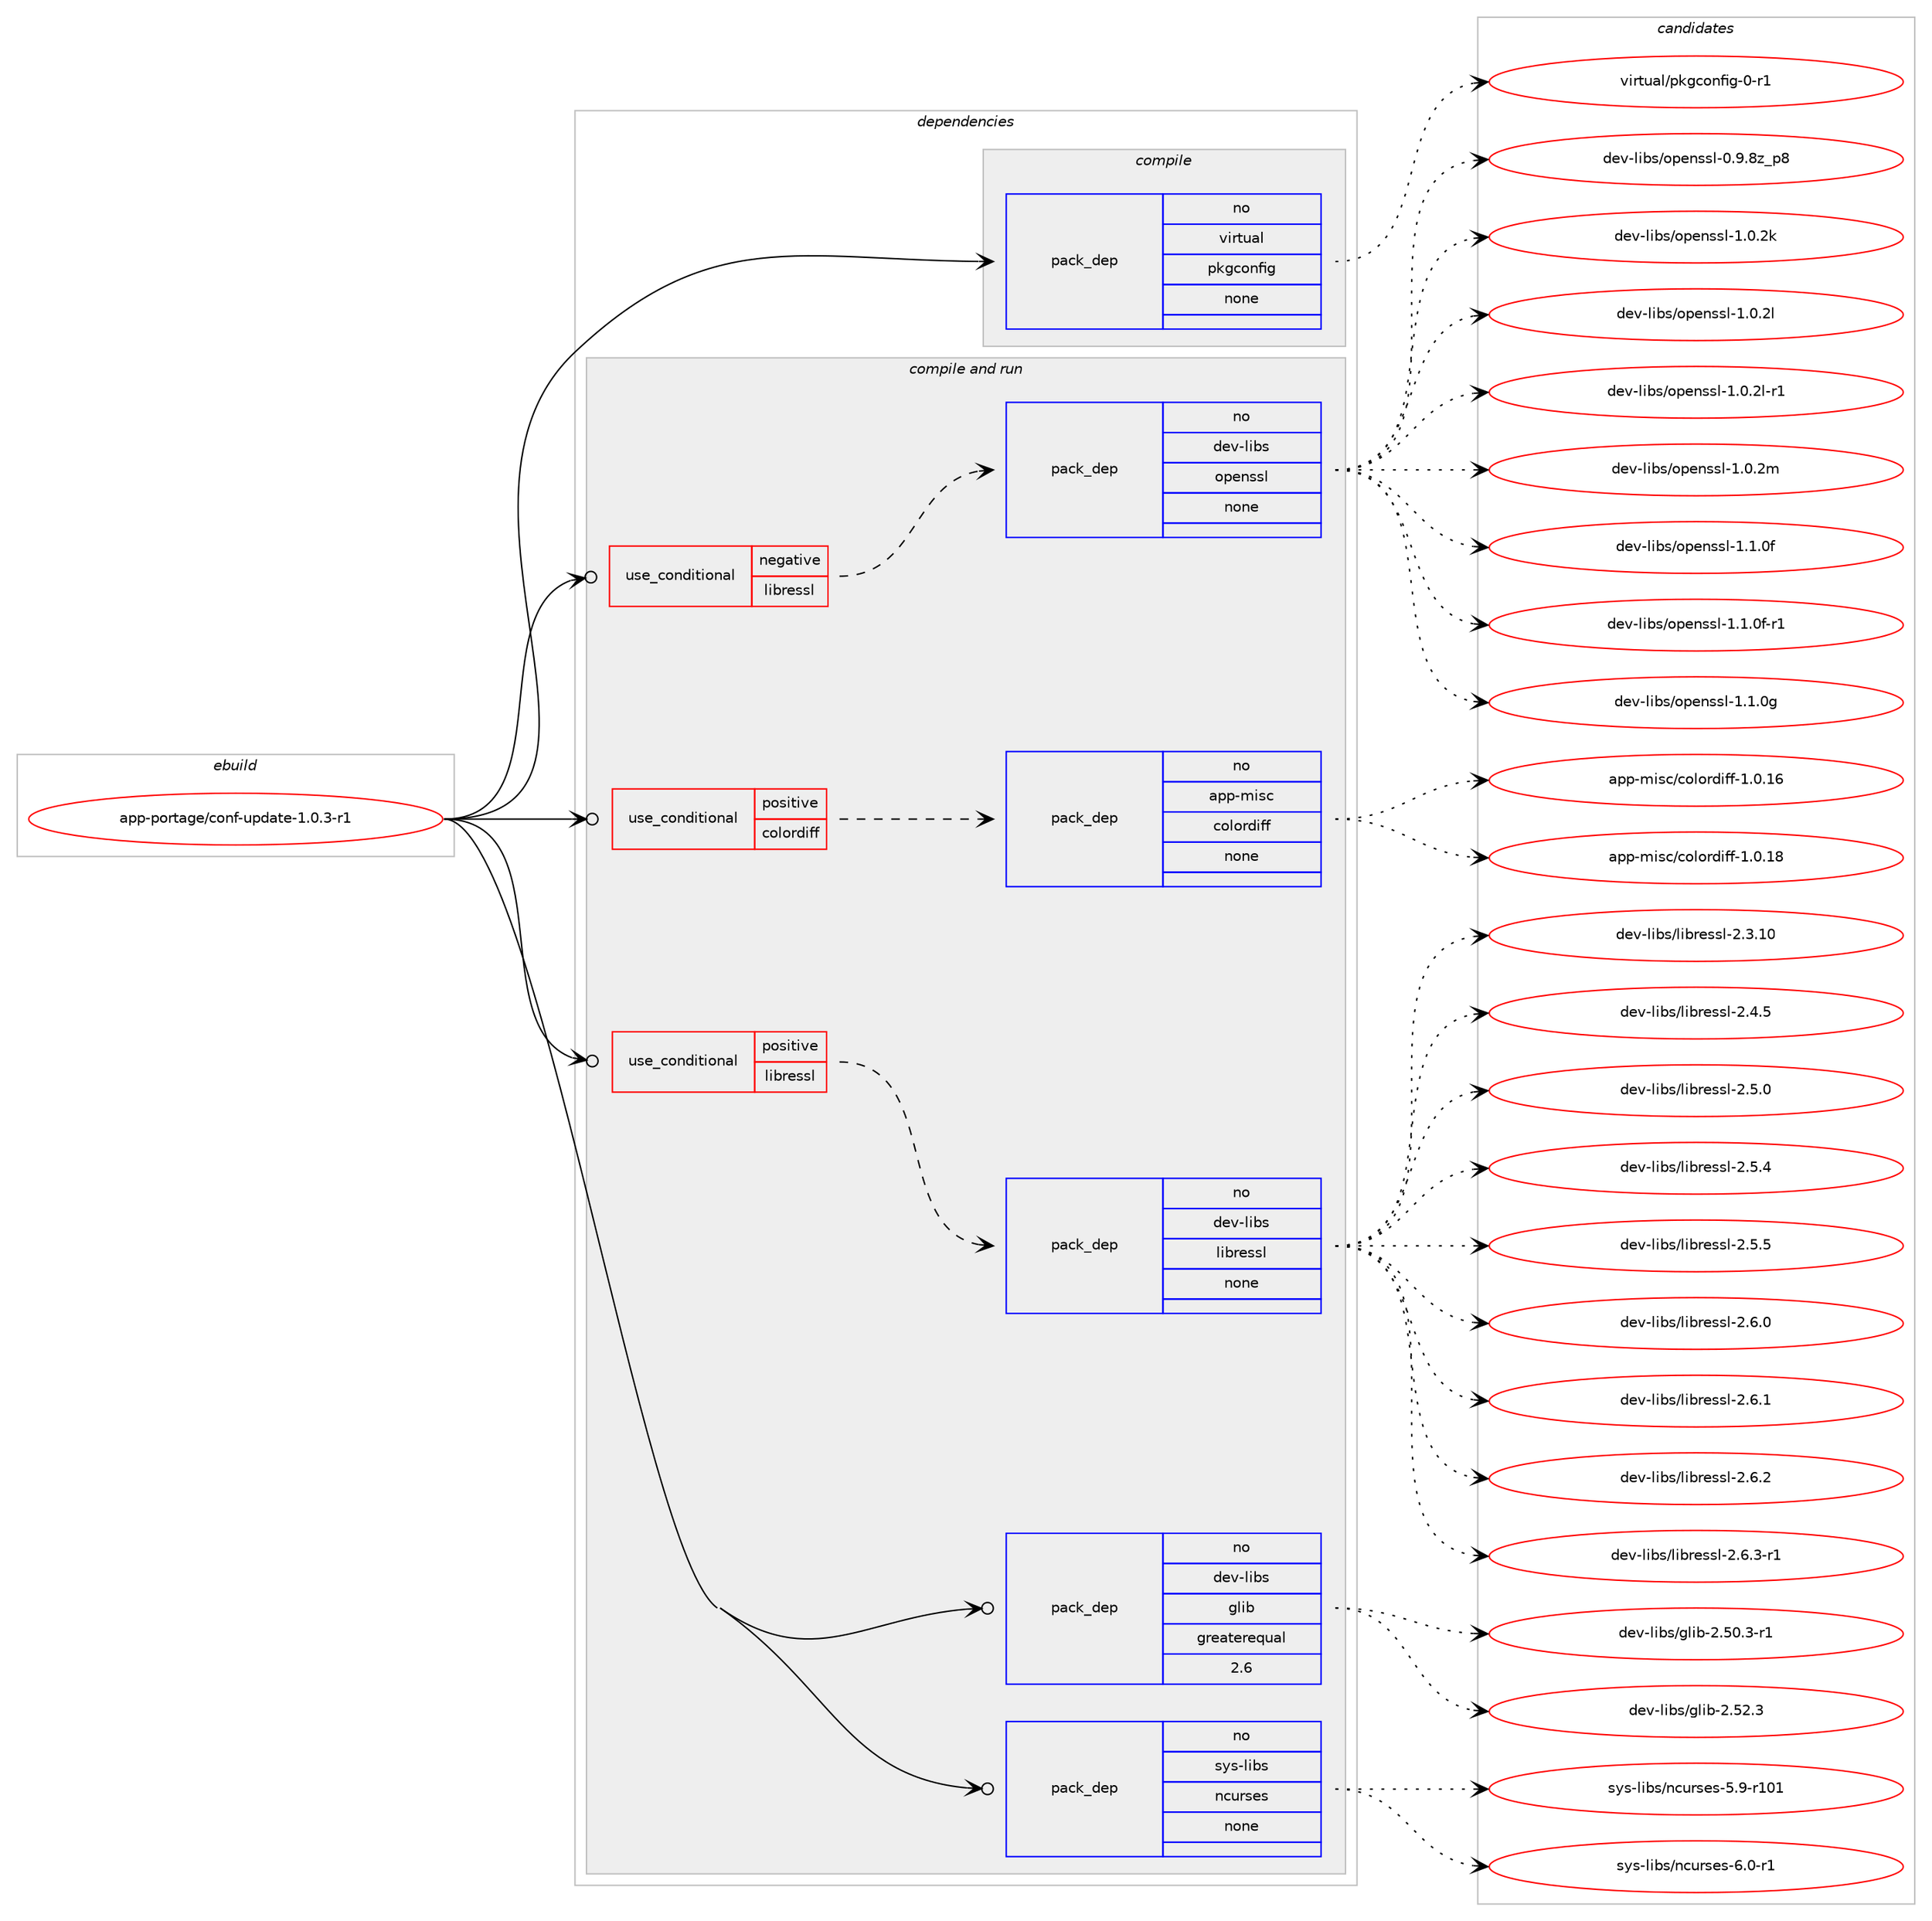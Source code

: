 digraph prolog {

# *************
# Graph options
# *************

newrank=true;
concentrate=true;
compound=true;
graph [rankdir=LR,fontname=Helvetica,fontsize=10,ranksep=1.5];#, ranksep=2.5, nodesep=0.2];
edge  [arrowhead=vee];
node  [fontname=Helvetica,fontsize=10];

# **********
# The ebuild
# **********

subgraph cluster_leftcol {
color=gray;
rank=same;
label=<<i>ebuild</i>>;
id [label="app-portage/conf-update-1.0.3-r1", color=red, width=4, href="../app-portage/conf-update-1.0.3-r1.svg"];
}

# ****************
# The dependencies
# ****************

subgraph cluster_midcol {
color=gray;
label=<<i>dependencies</i>>;
subgraph cluster_compile {
fillcolor="#eeeeee";
style=filled;
label=<<i>compile</i>>;
subgraph pack38519 {
dependency53274 [label=<<TABLE BORDER="0" CELLBORDER="1" CELLSPACING="0" CELLPADDING="4" WIDTH="220"><TR><TD ROWSPAN="6" CELLPADDING="30">pack_dep</TD></TR><TR><TD WIDTH="110">no</TD></TR><TR><TD>virtual</TD></TR><TR><TD>pkgconfig</TD></TR><TR><TD>none</TD></TR><TR><TD></TD></TR></TABLE>>, shape=none, color=blue];
}
id:e -> dependency53274:w [weight=20,style="solid",arrowhead="vee"];
}
subgraph cluster_compileandrun {
fillcolor="#eeeeee";
style=filled;
label=<<i>compile and run</i>>;
subgraph cond13801 {
dependency53275 [label=<<TABLE BORDER="0" CELLBORDER="1" CELLSPACING="0" CELLPADDING="4"><TR><TD ROWSPAN="3" CELLPADDING="10">use_conditional</TD></TR><TR><TD>negative</TD></TR><TR><TD>libressl</TD></TR></TABLE>>, shape=none, color=red];
subgraph pack38520 {
dependency53276 [label=<<TABLE BORDER="0" CELLBORDER="1" CELLSPACING="0" CELLPADDING="4" WIDTH="220"><TR><TD ROWSPAN="6" CELLPADDING="30">pack_dep</TD></TR><TR><TD WIDTH="110">no</TD></TR><TR><TD>dev-libs</TD></TR><TR><TD>openssl</TD></TR><TR><TD>none</TD></TR><TR><TD></TD></TR></TABLE>>, shape=none, color=blue];
}
dependency53275:e -> dependency53276:w [weight=20,style="dashed",arrowhead="vee"];
}
id:e -> dependency53275:w [weight=20,style="solid",arrowhead="odotvee"];
subgraph cond13802 {
dependency53277 [label=<<TABLE BORDER="0" CELLBORDER="1" CELLSPACING="0" CELLPADDING="4"><TR><TD ROWSPAN="3" CELLPADDING="10">use_conditional</TD></TR><TR><TD>positive</TD></TR><TR><TD>colordiff</TD></TR></TABLE>>, shape=none, color=red];
subgraph pack38521 {
dependency53278 [label=<<TABLE BORDER="0" CELLBORDER="1" CELLSPACING="0" CELLPADDING="4" WIDTH="220"><TR><TD ROWSPAN="6" CELLPADDING="30">pack_dep</TD></TR><TR><TD WIDTH="110">no</TD></TR><TR><TD>app-misc</TD></TR><TR><TD>colordiff</TD></TR><TR><TD>none</TD></TR><TR><TD></TD></TR></TABLE>>, shape=none, color=blue];
}
dependency53277:e -> dependency53278:w [weight=20,style="dashed",arrowhead="vee"];
}
id:e -> dependency53277:w [weight=20,style="solid",arrowhead="odotvee"];
subgraph cond13803 {
dependency53279 [label=<<TABLE BORDER="0" CELLBORDER="1" CELLSPACING="0" CELLPADDING="4"><TR><TD ROWSPAN="3" CELLPADDING="10">use_conditional</TD></TR><TR><TD>positive</TD></TR><TR><TD>libressl</TD></TR></TABLE>>, shape=none, color=red];
subgraph pack38522 {
dependency53280 [label=<<TABLE BORDER="0" CELLBORDER="1" CELLSPACING="0" CELLPADDING="4" WIDTH="220"><TR><TD ROWSPAN="6" CELLPADDING="30">pack_dep</TD></TR><TR><TD WIDTH="110">no</TD></TR><TR><TD>dev-libs</TD></TR><TR><TD>libressl</TD></TR><TR><TD>none</TD></TR><TR><TD></TD></TR></TABLE>>, shape=none, color=blue];
}
dependency53279:e -> dependency53280:w [weight=20,style="dashed",arrowhead="vee"];
}
id:e -> dependency53279:w [weight=20,style="solid",arrowhead="odotvee"];
subgraph pack38523 {
dependency53281 [label=<<TABLE BORDER="0" CELLBORDER="1" CELLSPACING="0" CELLPADDING="4" WIDTH="220"><TR><TD ROWSPAN="6" CELLPADDING="30">pack_dep</TD></TR><TR><TD WIDTH="110">no</TD></TR><TR><TD>dev-libs</TD></TR><TR><TD>glib</TD></TR><TR><TD>greaterequal</TD></TR><TR><TD>2.6</TD></TR></TABLE>>, shape=none, color=blue];
}
id:e -> dependency53281:w [weight=20,style="solid",arrowhead="odotvee"];
subgraph pack38524 {
dependency53282 [label=<<TABLE BORDER="0" CELLBORDER="1" CELLSPACING="0" CELLPADDING="4" WIDTH="220"><TR><TD ROWSPAN="6" CELLPADDING="30">pack_dep</TD></TR><TR><TD WIDTH="110">no</TD></TR><TR><TD>sys-libs</TD></TR><TR><TD>ncurses</TD></TR><TR><TD>none</TD></TR><TR><TD></TD></TR></TABLE>>, shape=none, color=blue];
}
id:e -> dependency53282:w [weight=20,style="solid",arrowhead="odotvee"];
}
subgraph cluster_run {
fillcolor="#eeeeee";
style=filled;
label=<<i>run</i>>;
}
}

# **************
# The candidates
# **************

subgraph cluster_choices {
rank=same;
color=gray;
label=<<i>candidates</i>>;

subgraph choice38519 {
color=black;
nodesep=1;
choice11810511411611797108471121071039911111010210510345484511449 [label="virtual/pkgconfig-0-r1", color=red, width=4,href="../virtual/pkgconfig-0-r1.svg"];
dependency53274:e -> choice11810511411611797108471121071039911111010210510345484511449:w [style=dotted,weight="100"];
}
subgraph choice38520 {
color=black;
nodesep=1;
choice1001011184510810598115471111121011101151151084548465746561229511256 [label="dev-libs/openssl-0.9.8z_p8", color=red, width=4,href="../dev-libs/openssl-0.9.8z_p8.svg"];
choice100101118451081059811547111112101110115115108454946484650107 [label="dev-libs/openssl-1.0.2k", color=red, width=4,href="../dev-libs/openssl-1.0.2k.svg"];
choice100101118451081059811547111112101110115115108454946484650108 [label="dev-libs/openssl-1.0.2l", color=red, width=4,href="../dev-libs/openssl-1.0.2l.svg"];
choice1001011184510810598115471111121011101151151084549464846501084511449 [label="dev-libs/openssl-1.0.2l-r1", color=red, width=4,href="../dev-libs/openssl-1.0.2l-r1.svg"];
choice100101118451081059811547111112101110115115108454946484650109 [label="dev-libs/openssl-1.0.2m", color=red, width=4,href="../dev-libs/openssl-1.0.2m.svg"];
choice100101118451081059811547111112101110115115108454946494648102 [label="dev-libs/openssl-1.1.0f", color=red, width=4,href="../dev-libs/openssl-1.1.0f.svg"];
choice1001011184510810598115471111121011101151151084549464946481024511449 [label="dev-libs/openssl-1.1.0f-r1", color=red, width=4,href="../dev-libs/openssl-1.1.0f-r1.svg"];
choice100101118451081059811547111112101110115115108454946494648103 [label="dev-libs/openssl-1.1.0g", color=red, width=4,href="../dev-libs/openssl-1.1.0g.svg"];
dependency53276:e -> choice1001011184510810598115471111121011101151151084548465746561229511256:w [style=dotted,weight="100"];
dependency53276:e -> choice100101118451081059811547111112101110115115108454946484650107:w [style=dotted,weight="100"];
dependency53276:e -> choice100101118451081059811547111112101110115115108454946484650108:w [style=dotted,weight="100"];
dependency53276:e -> choice1001011184510810598115471111121011101151151084549464846501084511449:w [style=dotted,weight="100"];
dependency53276:e -> choice100101118451081059811547111112101110115115108454946484650109:w [style=dotted,weight="100"];
dependency53276:e -> choice100101118451081059811547111112101110115115108454946494648102:w [style=dotted,weight="100"];
dependency53276:e -> choice1001011184510810598115471111121011101151151084549464946481024511449:w [style=dotted,weight="100"];
dependency53276:e -> choice100101118451081059811547111112101110115115108454946494648103:w [style=dotted,weight="100"];
}
subgraph choice38521 {
color=black;
nodesep=1;
choice971121124510910511599479911110811111410010510210245494648464954 [label="app-misc/colordiff-1.0.16", color=red, width=4,href="../app-misc/colordiff-1.0.16.svg"];
choice971121124510910511599479911110811111410010510210245494648464956 [label="app-misc/colordiff-1.0.18", color=red, width=4,href="../app-misc/colordiff-1.0.18.svg"];
dependency53278:e -> choice971121124510910511599479911110811111410010510210245494648464954:w [style=dotted,weight="100"];
dependency53278:e -> choice971121124510910511599479911110811111410010510210245494648464956:w [style=dotted,weight="100"];
}
subgraph choice38522 {
color=black;
nodesep=1;
choice1001011184510810598115471081059811410111511510845504651464948 [label="dev-libs/libressl-2.3.10", color=red, width=4,href="../dev-libs/libressl-2.3.10.svg"];
choice10010111845108105981154710810598114101115115108455046524653 [label="dev-libs/libressl-2.4.5", color=red, width=4,href="../dev-libs/libressl-2.4.5.svg"];
choice10010111845108105981154710810598114101115115108455046534648 [label="dev-libs/libressl-2.5.0", color=red, width=4,href="../dev-libs/libressl-2.5.0.svg"];
choice10010111845108105981154710810598114101115115108455046534652 [label="dev-libs/libressl-2.5.4", color=red, width=4,href="../dev-libs/libressl-2.5.4.svg"];
choice10010111845108105981154710810598114101115115108455046534653 [label="dev-libs/libressl-2.5.5", color=red, width=4,href="../dev-libs/libressl-2.5.5.svg"];
choice10010111845108105981154710810598114101115115108455046544648 [label="dev-libs/libressl-2.6.0", color=red, width=4,href="../dev-libs/libressl-2.6.0.svg"];
choice10010111845108105981154710810598114101115115108455046544649 [label="dev-libs/libressl-2.6.1", color=red, width=4,href="../dev-libs/libressl-2.6.1.svg"];
choice10010111845108105981154710810598114101115115108455046544650 [label="dev-libs/libressl-2.6.2", color=red, width=4,href="../dev-libs/libressl-2.6.2.svg"];
choice100101118451081059811547108105981141011151151084550465446514511449 [label="dev-libs/libressl-2.6.3-r1", color=red, width=4,href="../dev-libs/libressl-2.6.3-r1.svg"];
dependency53280:e -> choice1001011184510810598115471081059811410111511510845504651464948:w [style=dotted,weight="100"];
dependency53280:e -> choice10010111845108105981154710810598114101115115108455046524653:w [style=dotted,weight="100"];
dependency53280:e -> choice10010111845108105981154710810598114101115115108455046534648:w [style=dotted,weight="100"];
dependency53280:e -> choice10010111845108105981154710810598114101115115108455046534652:w [style=dotted,weight="100"];
dependency53280:e -> choice10010111845108105981154710810598114101115115108455046534653:w [style=dotted,weight="100"];
dependency53280:e -> choice10010111845108105981154710810598114101115115108455046544648:w [style=dotted,weight="100"];
dependency53280:e -> choice10010111845108105981154710810598114101115115108455046544649:w [style=dotted,weight="100"];
dependency53280:e -> choice10010111845108105981154710810598114101115115108455046544650:w [style=dotted,weight="100"];
dependency53280:e -> choice100101118451081059811547108105981141011151151084550465446514511449:w [style=dotted,weight="100"];
}
subgraph choice38523 {
color=black;
nodesep=1;
choice10010111845108105981154710310810598455046534846514511449 [label="dev-libs/glib-2.50.3-r1", color=red, width=4,href="../dev-libs/glib-2.50.3-r1.svg"];
choice1001011184510810598115471031081059845504653504651 [label="dev-libs/glib-2.52.3", color=red, width=4,href="../dev-libs/glib-2.52.3.svg"];
dependency53281:e -> choice10010111845108105981154710310810598455046534846514511449:w [style=dotted,weight="100"];
dependency53281:e -> choice1001011184510810598115471031081059845504653504651:w [style=dotted,weight="100"];
}
subgraph choice38524 {
color=black;
nodesep=1;
choice115121115451081059811547110991171141151011154553465745114494849 [label="sys-libs/ncurses-5.9-r101", color=red, width=4,href="../sys-libs/ncurses-5.9-r101.svg"];
choice11512111545108105981154711099117114115101115455446484511449 [label="sys-libs/ncurses-6.0-r1", color=red, width=4,href="../sys-libs/ncurses-6.0-r1.svg"];
dependency53282:e -> choice115121115451081059811547110991171141151011154553465745114494849:w [style=dotted,weight="100"];
dependency53282:e -> choice11512111545108105981154711099117114115101115455446484511449:w [style=dotted,weight="100"];
}
}

}
